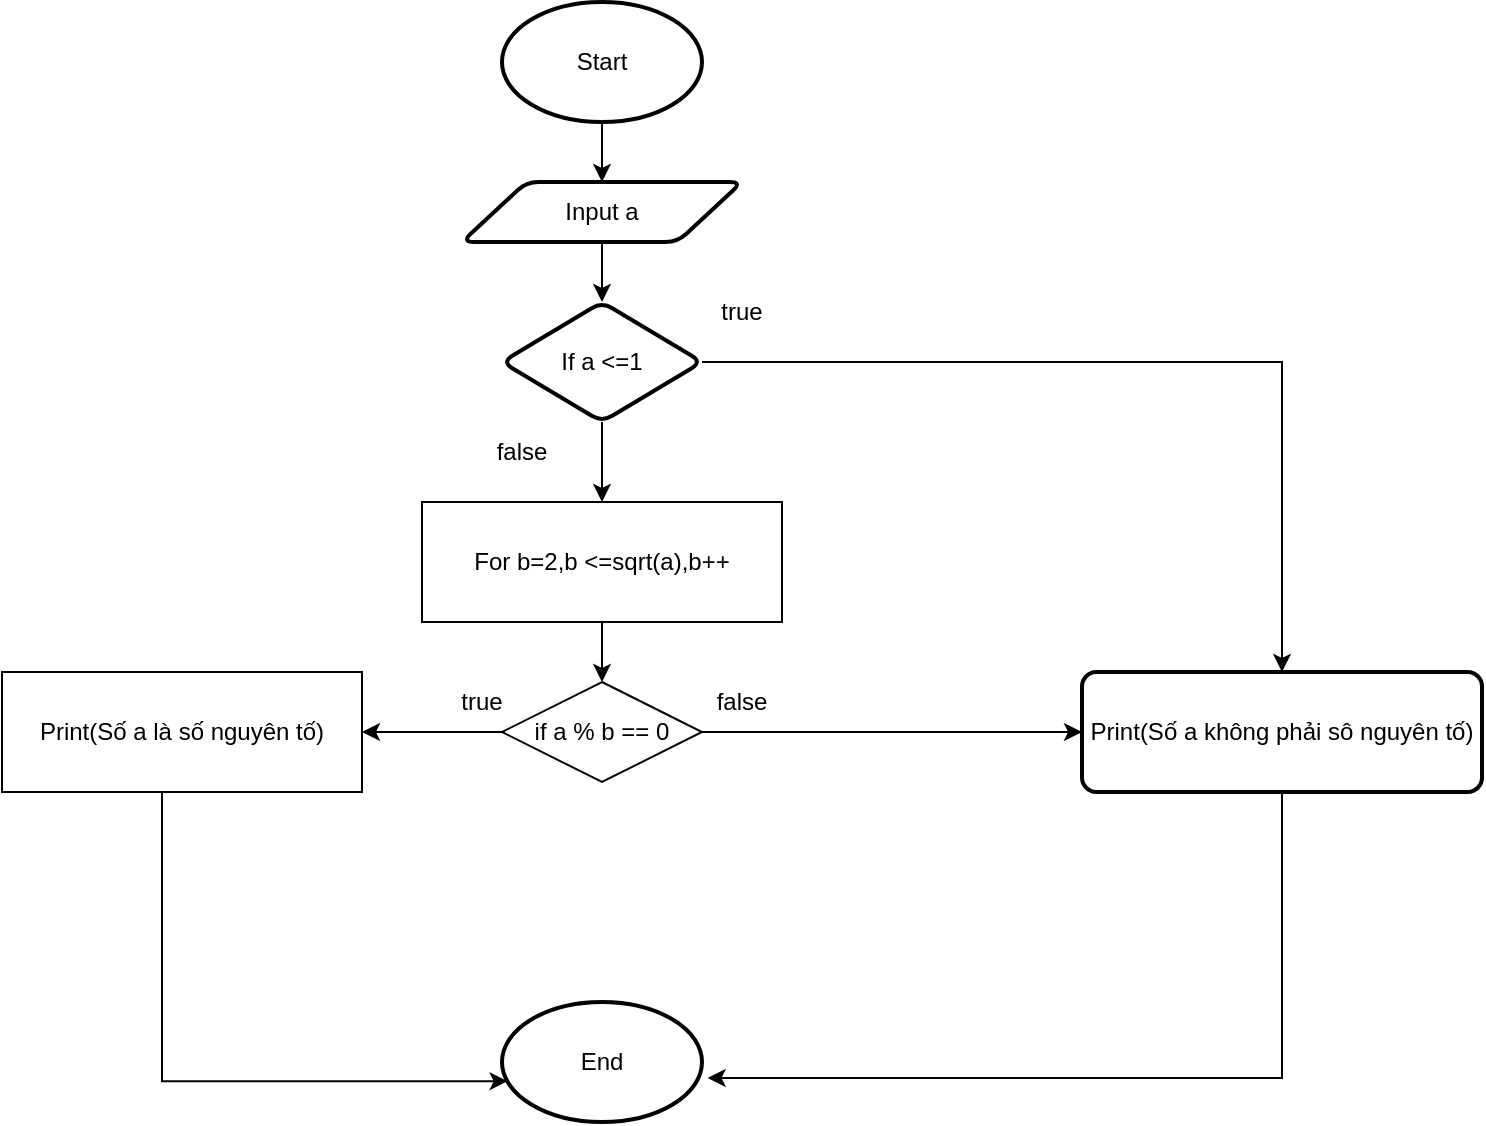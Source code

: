 <mxfile version="25.0.3">
  <diagram name="Flowchart" id="0">
    <mxGraphModel dx="149902" dy="105775" grid="1" gridSize="10" guides="1" tooltips="1" connect="1" arrows="1" fold="1" page="1" pageScale="1" pageWidth="827" pageHeight="1169" math="0" shadow="0">
      <root>
        <mxCell id="0" />
        <mxCell id="1" parent="0" />
        <mxCell id="arrow1" parent="1" edge="1" />
        <mxCell id="arrow2" parent="1" edge="1" />
        <mxCell id="arrow4" parent="1" edge="1" />
        <mxCell id="arrow5" parent="1" edge="1" />
        <mxCell id="arrow6" parent="1" edge="1" />
        <mxCell id="f-hTg2dws4xhJUbghv1f-4" value="" style="edgeStyle=orthogonalEdgeStyle;rounded=0;orthogonalLoop=1;jettySize=auto;html=1;" edge="1" parent="1" source="f-hTg2dws4xhJUbghv1f-1" target="f-hTg2dws4xhJUbghv1f-3">
          <mxGeometry relative="1" as="geometry" />
        </mxCell>
        <mxCell id="f-hTg2dws4xhJUbghv1f-1" value="Start" style="strokeWidth=2;html=1;shape=mxgraph.flowchart.start_1;whiteSpace=wrap;" vertex="1" parent="1">
          <mxGeometry x="-1420" y="-1080" width="100" height="60" as="geometry" />
        </mxCell>
        <mxCell id="f-hTg2dws4xhJUbghv1f-2" value="End" style="strokeWidth=2;html=1;shape=mxgraph.flowchart.start_1;whiteSpace=wrap;" vertex="1" parent="1">
          <mxGeometry x="-1420" y="-580" width="100" height="60" as="geometry" />
        </mxCell>
        <mxCell id="f-hTg2dws4xhJUbghv1f-6" value="" style="edgeStyle=orthogonalEdgeStyle;rounded=0;orthogonalLoop=1;jettySize=auto;html=1;" edge="1" parent="1" source="f-hTg2dws4xhJUbghv1f-3" target="f-hTg2dws4xhJUbghv1f-5">
          <mxGeometry relative="1" as="geometry" />
        </mxCell>
        <mxCell id="f-hTg2dws4xhJUbghv1f-3" value="Input a" style="shape=parallelogram;html=1;strokeWidth=2;perimeter=parallelogramPerimeter;whiteSpace=wrap;rounded=1;arcSize=12;size=0.23;" vertex="1" parent="1">
          <mxGeometry x="-1440" y="-990" width="140" height="30" as="geometry" />
        </mxCell>
        <mxCell id="f-hTg2dws4xhJUbghv1f-13" value="" style="edgeStyle=orthogonalEdgeStyle;rounded=0;orthogonalLoop=1;jettySize=auto;html=1;" edge="1" parent="1" source="f-hTg2dws4xhJUbghv1f-5" target="f-hTg2dws4xhJUbghv1f-12">
          <mxGeometry relative="1" as="geometry" />
        </mxCell>
        <mxCell id="f-hTg2dws4xhJUbghv1f-15" value="" style="edgeStyle=orthogonalEdgeStyle;rounded=0;orthogonalLoop=1;jettySize=auto;html=1;" edge="1" parent="1" source="f-hTg2dws4xhJUbghv1f-5" target="f-hTg2dws4xhJUbghv1f-14">
          <mxGeometry relative="1" as="geometry" />
        </mxCell>
        <mxCell id="f-hTg2dws4xhJUbghv1f-5" value="If a &amp;lt;=1" style="rhombus;whiteSpace=wrap;html=1;strokeWidth=2;rounded=1;arcSize=12;" vertex="1" parent="1">
          <mxGeometry x="-1420" y="-930" width="100" height="60" as="geometry" />
        </mxCell>
        <mxCell id="f-hTg2dws4xhJUbghv1f-7" value="false" style="text;html=1;align=center;verticalAlign=middle;whiteSpace=wrap;rounded=0;" vertex="1" parent="1">
          <mxGeometry x="-1440" y="-870" width="60" height="30" as="geometry" />
        </mxCell>
        <mxCell id="f-hTg2dws4xhJUbghv1f-8" value="true" style="text;html=1;align=center;verticalAlign=middle;whiteSpace=wrap;rounded=0;" vertex="1" parent="1">
          <mxGeometry x="-1330" y="-940" width="60" height="30" as="geometry" />
        </mxCell>
        <mxCell id="f-hTg2dws4xhJUbghv1f-18" value="" style="edgeStyle=orthogonalEdgeStyle;rounded=0;orthogonalLoop=1;jettySize=auto;html=1;" edge="1" parent="1" source="f-hTg2dws4xhJUbghv1f-12" target="f-hTg2dws4xhJUbghv1f-17">
          <mxGeometry relative="1" as="geometry" />
        </mxCell>
        <mxCell id="f-hTg2dws4xhJUbghv1f-12" value="For b=2,b &amp;lt;=sqrt(a),b++" style="rounded=0;whiteSpace=wrap;html=1;" vertex="1" parent="1">
          <mxGeometry x="-1460" y="-830" width="180" height="60" as="geometry" />
        </mxCell>
        <mxCell id="f-hTg2dws4xhJUbghv1f-14" value="Print(Số a không phải sô nguyên tố)" style="whiteSpace=wrap;html=1;strokeWidth=2;rounded=1;arcSize=12;" vertex="1" parent="1">
          <mxGeometry x="-1130" y="-745" width="200" height="60" as="geometry" />
        </mxCell>
        <mxCell id="f-hTg2dws4xhJUbghv1f-16" style="edgeStyle=orthogonalEdgeStyle;rounded=0;orthogonalLoop=1;jettySize=auto;html=1;entryX=1.028;entryY=0.633;entryDx=0;entryDy=0;entryPerimeter=0;" edge="1" parent="1" source="f-hTg2dws4xhJUbghv1f-14" target="f-hTg2dws4xhJUbghv1f-2">
          <mxGeometry relative="1" as="geometry">
            <Array as="points">
              <mxPoint x="-1030" y="-542" />
            </Array>
          </mxGeometry>
        </mxCell>
        <mxCell id="f-hTg2dws4xhJUbghv1f-21" style="edgeStyle=orthogonalEdgeStyle;rounded=0;orthogonalLoop=1;jettySize=auto;html=1;entryX=0;entryY=0.5;entryDx=0;entryDy=0;" edge="1" parent="1" source="f-hTg2dws4xhJUbghv1f-17" target="f-hTg2dws4xhJUbghv1f-14">
          <mxGeometry relative="1" as="geometry" />
        </mxCell>
        <mxCell id="f-hTg2dws4xhJUbghv1f-23" value="" style="edgeStyle=orthogonalEdgeStyle;rounded=0;orthogonalLoop=1;jettySize=auto;html=1;" edge="1" parent="1" source="f-hTg2dws4xhJUbghv1f-17" target="f-hTg2dws4xhJUbghv1f-22">
          <mxGeometry relative="1" as="geometry" />
        </mxCell>
        <mxCell id="f-hTg2dws4xhJUbghv1f-17" value="if a % b == 0" style="rhombus;whiteSpace=wrap;html=1;rounded=0;" vertex="1" parent="1">
          <mxGeometry x="-1420" y="-740" width="100" height="50" as="geometry" />
        </mxCell>
        <mxCell id="f-hTg2dws4xhJUbghv1f-19" value="false" style="text;html=1;align=center;verticalAlign=middle;whiteSpace=wrap;rounded=0;" vertex="1" parent="1">
          <mxGeometry x="-1330" y="-745" width="60" height="30" as="geometry" />
        </mxCell>
        <mxCell id="f-hTg2dws4xhJUbghv1f-20" value="true" style="text;html=1;align=center;verticalAlign=middle;whiteSpace=wrap;rounded=0;" vertex="1" parent="1">
          <mxGeometry x="-1460" y="-745" width="60" height="30" as="geometry" />
        </mxCell>
        <mxCell id="f-hTg2dws4xhJUbghv1f-22" value="Print(Số a là số nguyên tố)" style="whiteSpace=wrap;html=1;rounded=0;" vertex="1" parent="1">
          <mxGeometry x="-1670" y="-745" width="180" height="60" as="geometry" />
        </mxCell>
        <mxCell id="f-hTg2dws4xhJUbghv1f-24" style="edgeStyle=orthogonalEdgeStyle;rounded=0;orthogonalLoop=1;jettySize=auto;html=1;entryX=0.028;entryY=0.66;entryDx=0;entryDy=0;entryPerimeter=0;" edge="1" parent="1" source="f-hTg2dws4xhJUbghv1f-22" target="f-hTg2dws4xhJUbghv1f-2">
          <mxGeometry relative="1" as="geometry">
            <Array as="points">
              <mxPoint x="-1590" y="-540" />
            </Array>
          </mxGeometry>
        </mxCell>
      </root>
    </mxGraphModel>
  </diagram>
</mxfile>
